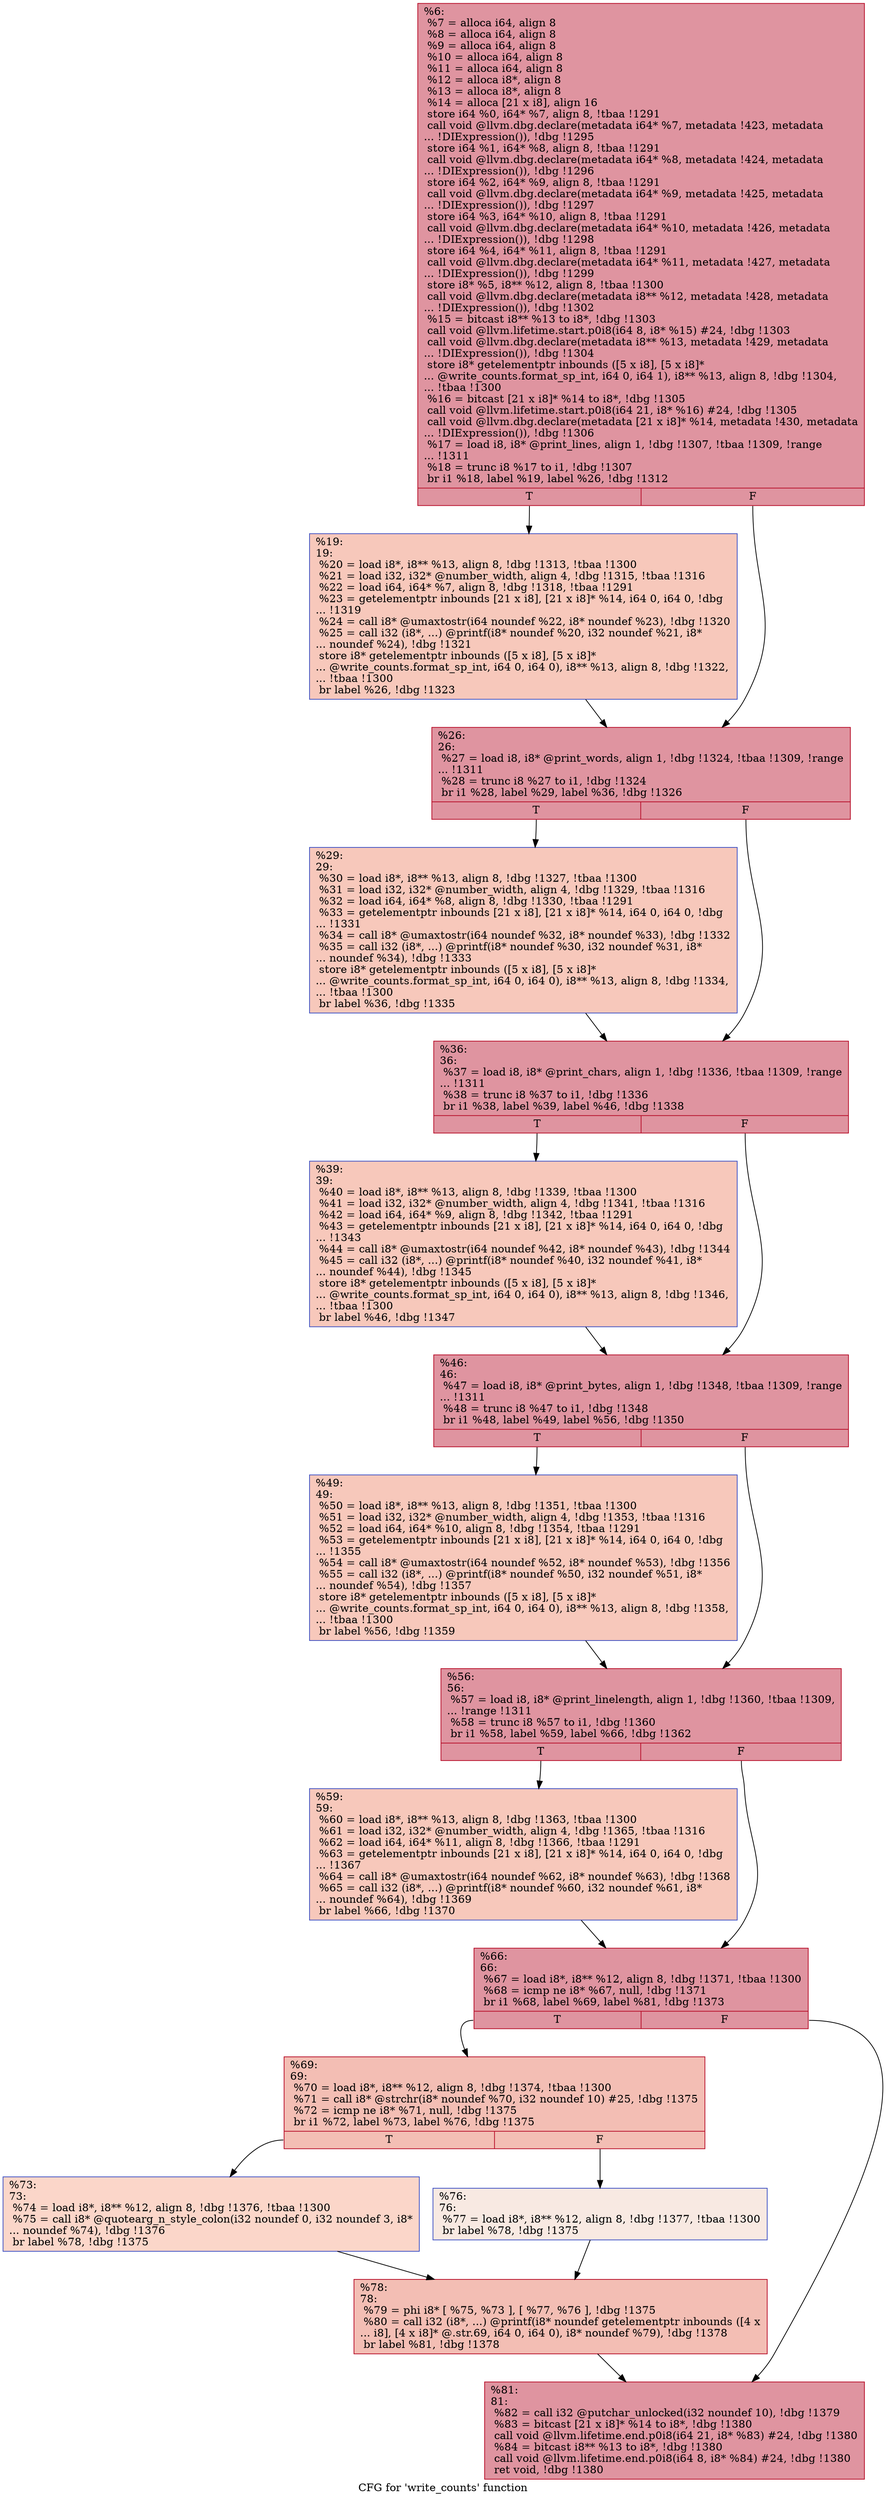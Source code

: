 digraph "CFG for 'write_counts' function" {
	label="CFG for 'write_counts' function";

	Node0x1e6bd40 [shape=record,color="#b70d28ff", style=filled, fillcolor="#b70d2870",label="{%6:\l  %7 = alloca i64, align 8\l  %8 = alloca i64, align 8\l  %9 = alloca i64, align 8\l  %10 = alloca i64, align 8\l  %11 = alloca i64, align 8\l  %12 = alloca i8*, align 8\l  %13 = alloca i8*, align 8\l  %14 = alloca [21 x i8], align 16\l  store i64 %0, i64* %7, align 8, !tbaa !1291\l  call void @llvm.dbg.declare(metadata i64* %7, metadata !423, metadata\l... !DIExpression()), !dbg !1295\l  store i64 %1, i64* %8, align 8, !tbaa !1291\l  call void @llvm.dbg.declare(metadata i64* %8, metadata !424, metadata\l... !DIExpression()), !dbg !1296\l  store i64 %2, i64* %9, align 8, !tbaa !1291\l  call void @llvm.dbg.declare(metadata i64* %9, metadata !425, metadata\l... !DIExpression()), !dbg !1297\l  store i64 %3, i64* %10, align 8, !tbaa !1291\l  call void @llvm.dbg.declare(metadata i64* %10, metadata !426, metadata\l... !DIExpression()), !dbg !1298\l  store i64 %4, i64* %11, align 8, !tbaa !1291\l  call void @llvm.dbg.declare(metadata i64* %11, metadata !427, metadata\l... !DIExpression()), !dbg !1299\l  store i8* %5, i8** %12, align 8, !tbaa !1300\l  call void @llvm.dbg.declare(metadata i8** %12, metadata !428, metadata\l... !DIExpression()), !dbg !1302\l  %15 = bitcast i8** %13 to i8*, !dbg !1303\l  call void @llvm.lifetime.start.p0i8(i64 8, i8* %15) #24, !dbg !1303\l  call void @llvm.dbg.declare(metadata i8** %13, metadata !429, metadata\l... !DIExpression()), !dbg !1304\l  store i8* getelementptr inbounds ([5 x i8], [5 x i8]*\l... @write_counts.format_sp_int, i64 0, i64 1), i8** %13, align 8, !dbg !1304,\l... !tbaa !1300\l  %16 = bitcast [21 x i8]* %14 to i8*, !dbg !1305\l  call void @llvm.lifetime.start.p0i8(i64 21, i8* %16) #24, !dbg !1305\l  call void @llvm.dbg.declare(metadata [21 x i8]* %14, metadata !430, metadata\l... !DIExpression()), !dbg !1306\l  %17 = load i8, i8* @print_lines, align 1, !dbg !1307, !tbaa !1309, !range\l... !1311\l  %18 = trunc i8 %17 to i1, !dbg !1307\l  br i1 %18, label %19, label %26, !dbg !1312\l|{<s0>T|<s1>F}}"];
	Node0x1e6bd40:s0 -> Node0x1dbaed0;
	Node0x1e6bd40:s1 -> Node0x1dbaf20;
	Node0x1dbaed0 [shape=record,color="#3d50c3ff", style=filled, fillcolor="#ed836670",label="{%19:\l19:                                               \l  %20 = load i8*, i8** %13, align 8, !dbg !1313, !tbaa !1300\l  %21 = load i32, i32* @number_width, align 4, !dbg !1315, !tbaa !1316\l  %22 = load i64, i64* %7, align 8, !dbg !1318, !tbaa !1291\l  %23 = getelementptr inbounds [21 x i8], [21 x i8]* %14, i64 0, i64 0, !dbg\l... !1319\l  %24 = call i8* @umaxtostr(i64 noundef %22, i8* noundef %23), !dbg !1320\l  %25 = call i32 (i8*, ...) @printf(i8* noundef %20, i32 noundef %21, i8*\l... noundef %24), !dbg !1321\l  store i8* getelementptr inbounds ([5 x i8], [5 x i8]*\l... @write_counts.format_sp_int, i64 0, i64 0), i8** %13, align 8, !dbg !1322,\l... !tbaa !1300\l  br label %26, !dbg !1323\l}"];
	Node0x1dbaed0 -> Node0x1dbaf20;
	Node0x1dbaf20 [shape=record,color="#b70d28ff", style=filled, fillcolor="#b70d2870",label="{%26:\l26:                                               \l  %27 = load i8, i8* @print_words, align 1, !dbg !1324, !tbaa !1309, !range\l... !1311\l  %28 = trunc i8 %27 to i1, !dbg !1324\l  br i1 %28, label %29, label %36, !dbg !1326\l|{<s0>T|<s1>F}}"];
	Node0x1dbaf20:s0 -> Node0x1dbaf70;
	Node0x1dbaf20:s1 -> Node0x1dbafc0;
	Node0x1dbaf70 [shape=record,color="#3d50c3ff", style=filled, fillcolor="#ed836670",label="{%29:\l29:                                               \l  %30 = load i8*, i8** %13, align 8, !dbg !1327, !tbaa !1300\l  %31 = load i32, i32* @number_width, align 4, !dbg !1329, !tbaa !1316\l  %32 = load i64, i64* %8, align 8, !dbg !1330, !tbaa !1291\l  %33 = getelementptr inbounds [21 x i8], [21 x i8]* %14, i64 0, i64 0, !dbg\l... !1331\l  %34 = call i8* @umaxtostr(i64 noundef %32, i8* noundef %33), !dbg !1332\l  %35 = call i32 (i8*, ...) @printf(i8* noundef %30, i32 noundef %31, i8*\l... noundef %34), !dbg !1333\l  store i8* getelementptr inbounds ([5 x i8], [5 x i8]*\l... @write_counts.format_sp_int, i64 0, i64 0), i8** %13, align 8, !dbg !1334,\l... !tbaa !1300\l  br label %36, !dbg !1335\l}"];
	Node0x1dbaf70 -> Node0x1dbafc0;
	Node0x1dbafc0 [shape=record,color="#b70d28ff", style=filled, fillcolor="#b70d2870",label="{%36:\l36:                                               \l  %37 = load i8, i8* @print_chars, align 1, !dbg !1336, !tbaa !1309, !range\l... !1311\l  %38 = trunc i8 %37 to i1, !dbg !1336\l  br i1 %38, label %39, label %46, !dbg !1338\l|{<s0>T|<s1>F}}"];
	Node0x1dbafc0:s0 -> Node0x1dbb010;
	Node0x1dbafc0:s1 -> Node0x1dbb060;
	Node0x1dbb010 [shape=record,color="#3d50c3ff", style=filled, fillcolor="#ed836670",label="{%39:\l39:                                               \l  %40 = load i8*, i8** %13, align 8, !dbg !1339, !tbaa !1300\l  %41 = load i32, i32* @number_width, align 4, !dbg !1341, !tbaa !1316\l  %42 = load i64, i64* %9, align 8, !dbg !1342, !tbaa !1291\l  %43 = getelementptr inbounds [21 x i8], [21 x i8]* %14, i64 0, i64 0, !dbg\l... !1343\l  %44 = call i8* @umaxtostr(i64 noundef %42, i8* noundef %43), !dbg !1344\l  %45 = call i32 (i8*, ...) @printf(i8* noundef %40, i32 noundef %41, i8*\l... noundef %44), !dbg !1345\l  store i8* getelementptr inbounds ([5 x i8], [5 x i8]*\l... @write_counts.format_sp_int, i64 0, i64 0), i8** %13, align 8, !dbg !1346,\l... !tbaa !1300\l  br label %46, !dbg !1347\l}"];
	Node0x1dbb010 -> Node0x1dbb060;
	Node0x1dbb060 [shape=record,color="#b70d28ff", style=filled, fillcolor="#b70d2870",label="{%46:\l46:                                               \l  %47 = load i8, i8* @print_bytes, align 1, !dbg !1348, !tbaa !1309, !range\l... !1311\l  %48 = trunc i8 %47 to i1, !dbg !1348\l  br i1 %48, label %49, label %56, !dbg !1350\l|{<s0>T|<s1>F}}"];
	Node0x1dbb060:s0 -> Node0x1dbb0b0;
	Node0x1dbb060:s1 -> Node0x1dbb100;
	Node0x1dbb0b0 [shape=record,color="#3d50c3ff", style=filled, fillcolor="#ed836670",label="{%49:\l49:                                               \l  %50 = load i8*, i8** %13, align 8, !dbg !1351, !tbaa !1300\l  %51 = load i32, i32* @number_width, align 4, !dbg !1353, !tbaa !1316\l  %52 = load i64, i64* %10, align 8, !dbg !1354, !tbaa !1291\l  %53 = getelementptr inbounds [21 x i8], [21 x i8]* %14, i64 0, i64 0, !dbg\l... !1355\l  %54 = call i8* @umaxtostr(i64 noundef %52, i8* noundef %53), !dbg !1356\l  %55 = call i32 (i8*, ...) @printf(i8* noundef %50, i32 noundef %51, i8*\l... noundef %54), !dbg !1357\l  store i8* getelementptr inbounds ([5 x i8], [5 x i8]*\l... @write_counts.format_sp_int, i64 0, i64 0), i8** %13, align 8, !dbg !1358,\l... !tbaa !1300\l  br label %56, !dbg !1359\l}"];
	Node0x1dbb0b0 -> Node0x1dbb100;
	Node0x1dbb100 [shape=record,color="#b70d28ff", style=filled, fillcolor="#b70d2870",label="{%56:\l56:                                               \l  %57 = load i8, i8* @print_linelength, align 1, !dbg !1360, !tbaa !1309,\l... !range !1311\l  %58 = trunc i8 %57 to i1, !dbg !1360\l  br i1 %58, label %59, label %66, !dbg !1362\l|{<s0>T|<s1>F}}"];
	Node0x1dbb100:s0 -> Node0x1dbb150;
	Node0x1dbb100:s1 -> Node0x1dbb1a0;
	Node0x1dbb150 [shape=record,color="#3d50c3ff", style=filled, fillcolor="#ed836670",label="{%59:\l59:                                               \l  %60 = load i8*, i8** %13, align 8, !dbg !1363, !tbaa !1300\l  %61 = load i32, i32* @number_width, align 4, !dbg !1365, !tbaa !1316\l  %62 = load i64, i64* %11, align 8, !dbg !1366, !tbaa !1291\l  %63 = getelementptr inbounds [21 x i8], [21 x i8]* %14, i64 0, i64 0, !dbg\l... !1367\l  %64 = call i8* @umaxtostr(i64 noundef %62, i8* noundef %63), !dbg !1368\l  %65 = call i32 (i8*, ...) @printf(i8* noundef %60, i32 noundef %61, i8*\l... noundef %64), !dbg !1369\l  br label %66, !dbg !1370\l}"];
	Node0x1dbb150 -> Node0x1dbb1a0;
	Node0x1dbb1a0 [shape=record,color="#b70d28ff", style=filled, fillcolor="#b70d2870",label="{%66:\l66:                                               \l  %67 = load i8*, i8** %12, align 8, !dbg !1371, !tbaa !1300\l  %68 = icmp ne i8* %67, null, !dbg !1371\l  br i1 %68, label %69, label %81, !dbg !1373\l|{<s0>T|<s1>F}}"];
	Node0x1dbb1a0:s0 -> Node0x1dbb1f0;
	Node0x1dbb1a0:s1 -> Node0x1dbb330;
	Node0x1dbb1f0 [shape=record,color="#b70d28ff", style=filled, fillcolor="#e36c5570",label="{%69:\l69:                                               \l  %70 = load i8*, i8** %12, align 8, !dbg !1374, !tbaa !1300\l  %71 = call i8* @strchr(i8* noundef %70, i32 noundef 10) #25, !dbg !1375\l  %72 = icmp ne i8* %71, null, !dbg !1375\l  br i1 %72, label %73, label %76, !dbg !1375\l|{<s0>T|<s1>F}}"];
	Node0x1dbb1f0:s0 -> Node0x1dbb240;
	Node0x1dbb1f0:s1 -> Node0x1dbb290;
	Node0x1dbb240 [shape=record,color="#3d50c3ff", style=filled, fillcolor="#f6a38570",label="{%73:\l73:                                               \l  %74 = load i8*, i8** %12, align 8, !dbg !1376, !tbaa !1300\l  %75 = call i8* @quotearg_n_style_colon(i32 noundef 0, i32 noundef 3, i8*\l... noundef %74), !dbg !1376\l  br label %78, !dbg !1375\l}"];
	Node0x1dbb240 -> Node0x1dbb2e0;
	Node0x1dbb290 [shape=record,color="#3d50c3ff", style=filled, fillcolor="#efcebd70",label="{%76:\l76:                                               \l  %77 = load i8*, i8** %12, align 8, !dbg !1377, !tbaa !1300\l  br label %78, !dbg !1375\l}"];
	Node0x1dbb290 -> Node0x1dbb2e0;
	Node0x1dbb2e0 [shape=record,color="#b70d28ff", style=filled, fillcolor="#e36c5570",label="{%78:\l78:                                               \l  %79 = phi i8* [ %75, %73 ], [ %77, %76 ], !dbg !1375\l  %80 = call i32 (i8*, ...) @printf(i8* noundef getelementptr inbounds ([4 x\l... i8], [4 x i8]* @.str.69, i64 0, i64 0), i8* noundef %79), !dbg !1378\l  br label %81, !dbg !1378\l}"];
	Node0x1dbb2e0 -> Node0x1dbb330;
	Node0x1dbb330 [shape=record,color="#b70d28ff", style=filled, fillcolor="#b70d2870",label="{%81:\l81:                                               \l  %82 = call i32 @putchar_unlocked(i32 noundef 10), !dbg !1379\l  %83 = bitcast [21 x i8]* %14 to i8*, !dbg !1380\l  call void @llvm.lifetime.end.p0i8(i64 21, i8* %83) #24, !dbg !1380\l  %84 = bitcast i8** %13 to i8*, !dbg !1380\l  call void @llvm.lifetime.end.p0i8(i64 8, i8* %84) #24, !dbg !1380\l  ret void, !dbg !1380\l}"];
}
